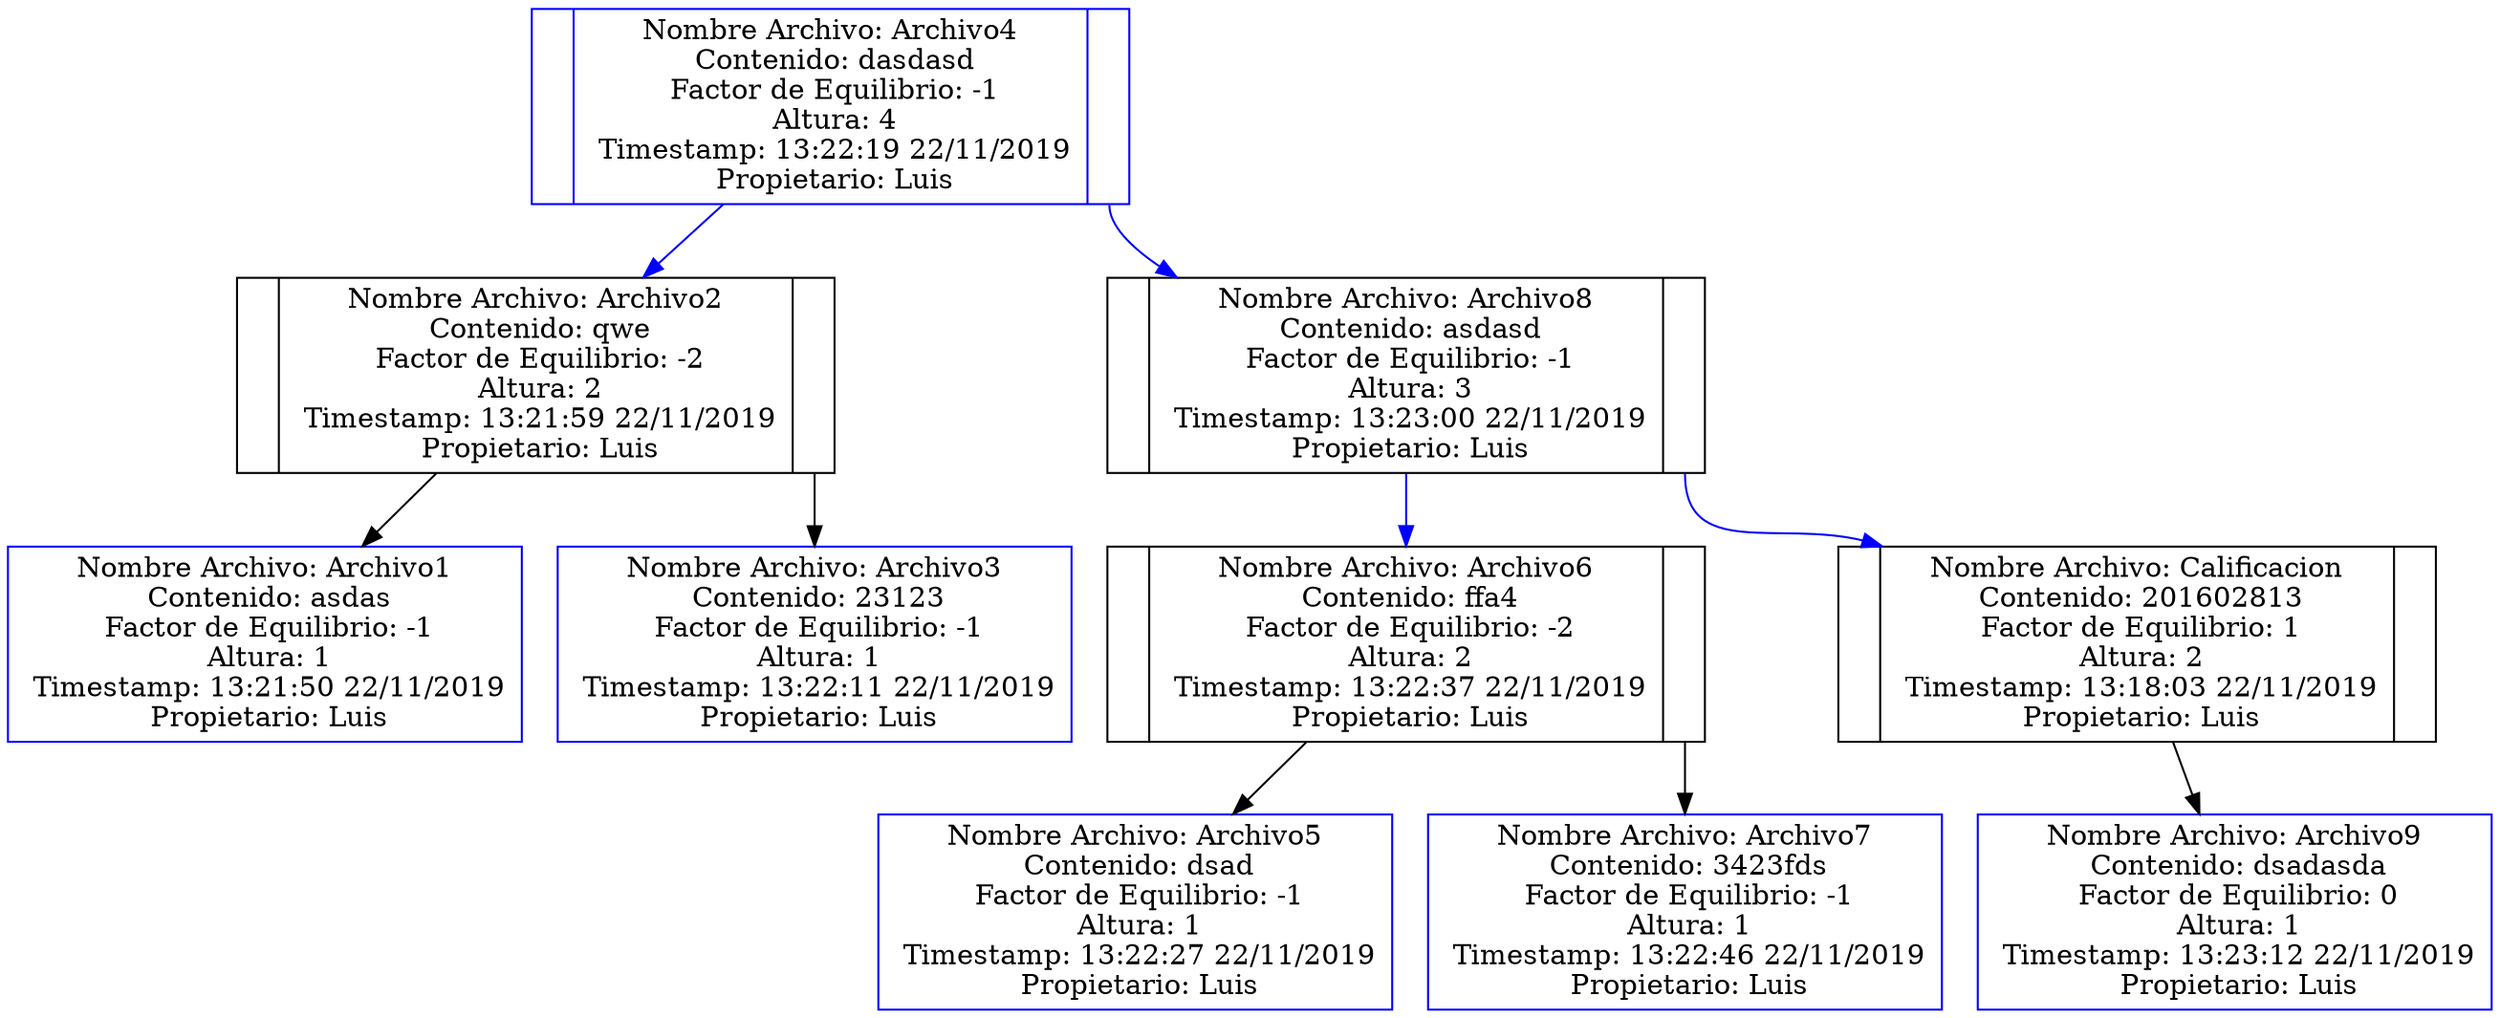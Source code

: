 digraph AVL{

compound=true;

node[shape="Mrecord"];

Archivo4:fArchivo4[id=Archivo4, color="blue"];
Archivo4[label="<N Archivo4 I> | <f Archivo4> Nombre Archivo: Archivo4\n Contenido: dasdasd\n Factor de Equilibrio: -1\n Altura: 4\n Timestamp: 13:22:19 22/11/2019\n Propietario: Luis | <fArchivo4D> " shape="record"];
"Archivo4" : NArchivo4I ->  Archivo2:fArchivo2[id=Archivo2, color="blue"];
Archivo2[label="<N Archivo2 I> | <f Archivo2> Nombre Archivo: Archivo2\n Contenido: qwe\n Factor de Equilibrio: -2\n Altura: 2\n Timestamp: 13:21:59 22/11/2019\n Propietario: Luis | <fArchivo2D> " shape="record"];
"Archivo2" : NArchivo2I ->  Archivo1:f Archivo1[label="Nombre Archivo: Archivo1\n Contenido: asdas\n Factor de Equilibrio: -1\n Altura: 1\n Timestamp: 13:21:50 22/11/2019\n Propietario: Luis", color="blue" shape="rectangle"];
"Archivo2" : fArchivo2D ->  Archivo3:f Archivo3[label="Nombre Archivo: Archivo3\n Contenido: 23123\n Factor de Equilibrio: -1\n Altura: 1\n Timestamp: 13:22:11 22/11/2019\n Propietario: Luis", color="blue" shape="rectangle"];
"Archivo4" : fArchivo4D ->  Archivo8:fArchivo8[id=Archivo8, color="blue"];
Archivo8[label="<N Archivo8 I> | <f Archivo8> Nombre Archivo: Archivo8\n Contenido: asdasd\n Factor de Equilibrio: -1\n Altura: 3\n Timestamp: 13:23:00 22/11/2019\n Propietario: Luis | <fArchivo8D> " shape="record"];
"Archivo8" : NArchivo8I ->  Archivo6:fArchivo6[id=Archivo6, color="blue"];
Archivo6[label="<N Archivo6 I> | <f Archivo6> Nombre Archivo: Archivo6\n Contenido: ffa4\n Factor de Equilibrio: -2\n Altura: 2\n Timestamp: 13:22:37 22/11/2019\n Propietario: Luis | <fArchivo6D> " shape="record"];
"Archivo6" : NArchivo6I ->  Archivo5:f Archivo5[label="Nombre Archivo: Archivo5\n Contenido: dsad\n Factor de Equilibrio: -1\n Altura: 1\n Timestamp: 13:22:27 22/11/2019\n Propietario: Luis", color="blue" shape="rectangle"];
"Archivo6" : fArchivo6D ->  Archivo7:f Archivo7[label="Nombre Archivo: Archivo7\n Contenido: 3423fds\n Factor de Equilibrio: -1\n Altura: 1\n Timestamp: 13:22:46 22/11/2019\n Propietario: Luis", color="blue" shape="rectangle"];
"Archivo8" : fArchivo8D ->  Calificacion:fCalificacion[id=Calificacion, color="blue"];
Calificacion[label="<N Calificacion I> | <f Calificacion> Nombre Archivo: Calificacion\n Contenido: 201602813\n Factor de Equilibrio: 1\n Altura: 2\n Timestamp: 13:18:03 22/11/2019\n Propietario: Luis | <fCalificacionD> " shape="record"];
"Calificacion" : NCalificacionI ->  Archivo9:f Archivo9[label="Nombre Archivo: Archivo9\n Contenido: dsadasda\n Factor de Equilibrio: 0\n Altura: 1\n Timestamp: 13:23:12 22/11/2019\n Propietario: Luis", color="blue" shape="rectangle"];

}
